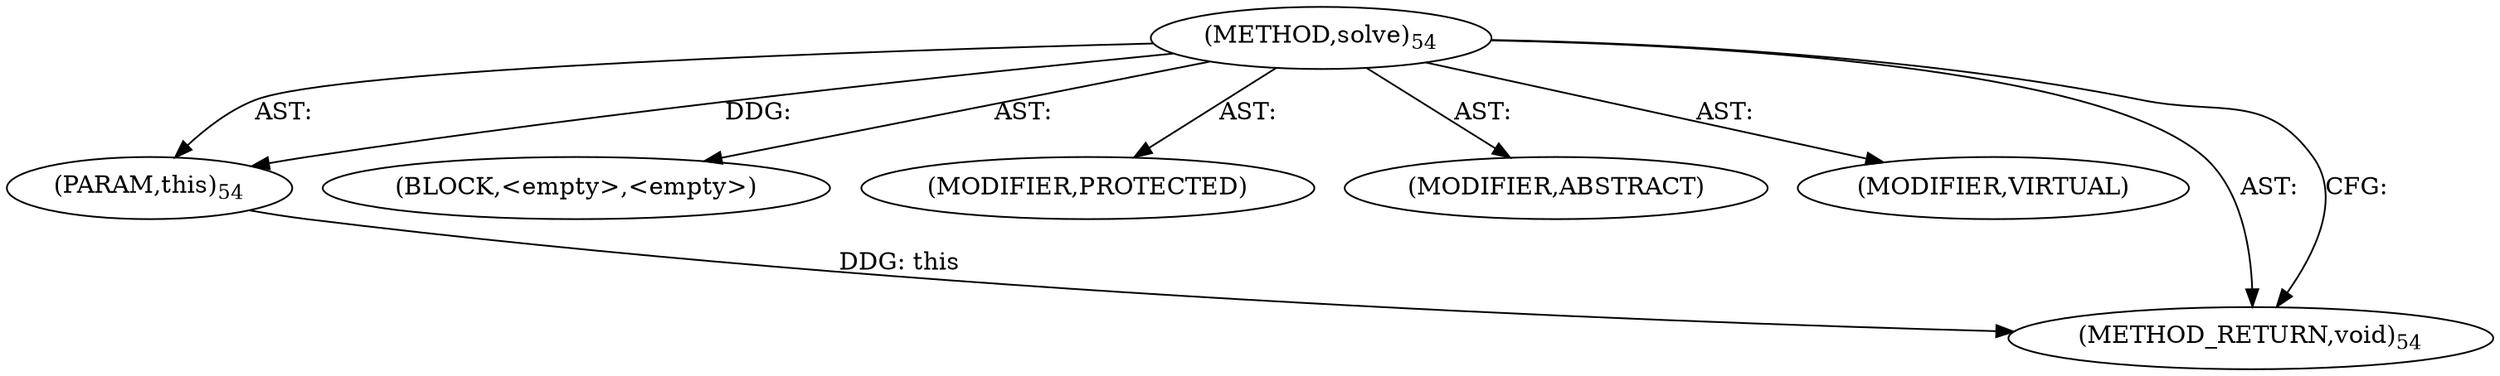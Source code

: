 digraph "solve" {  
"735" [label = <(METHOD,solve)<SUB>54</SUB>> ]
"736" [label = <(PARAM,this)<SUB>54</SUB>> ]
"737" [label = <(BLOCK,&lt;empty&gt;,&lt;empty&gt;)> ]
"738" [label = <(MODIFIER,PROTECTED)> ]
"739" [label = <(MODIFIER,ABSTRACT)> ]
"740" [label = <(MODIFIER,VIRTUAL)> ]
"741" [label = <(METHOD_RETURN,void)<SUB>54</SUB>> ]
  "735" -> "736"  [ label = "AST: "] 
  "735" -> "737"  [ label = "AST: "] 
  "735" -> "738"  [ label = "AST: "] 
  "735" -> "739"  [ label = "AST: "] 
  "735" -> "740"  [ label = "AST: "] 
  "735" -> "741"  [ label = "AST: "] 
  "735" -> "741"  [ label = "CFG: "] 
  "736" -> "741"  [ label = "DDG: this"] 
  "735" -> "736"  [ label = "DDG: "] 
}
